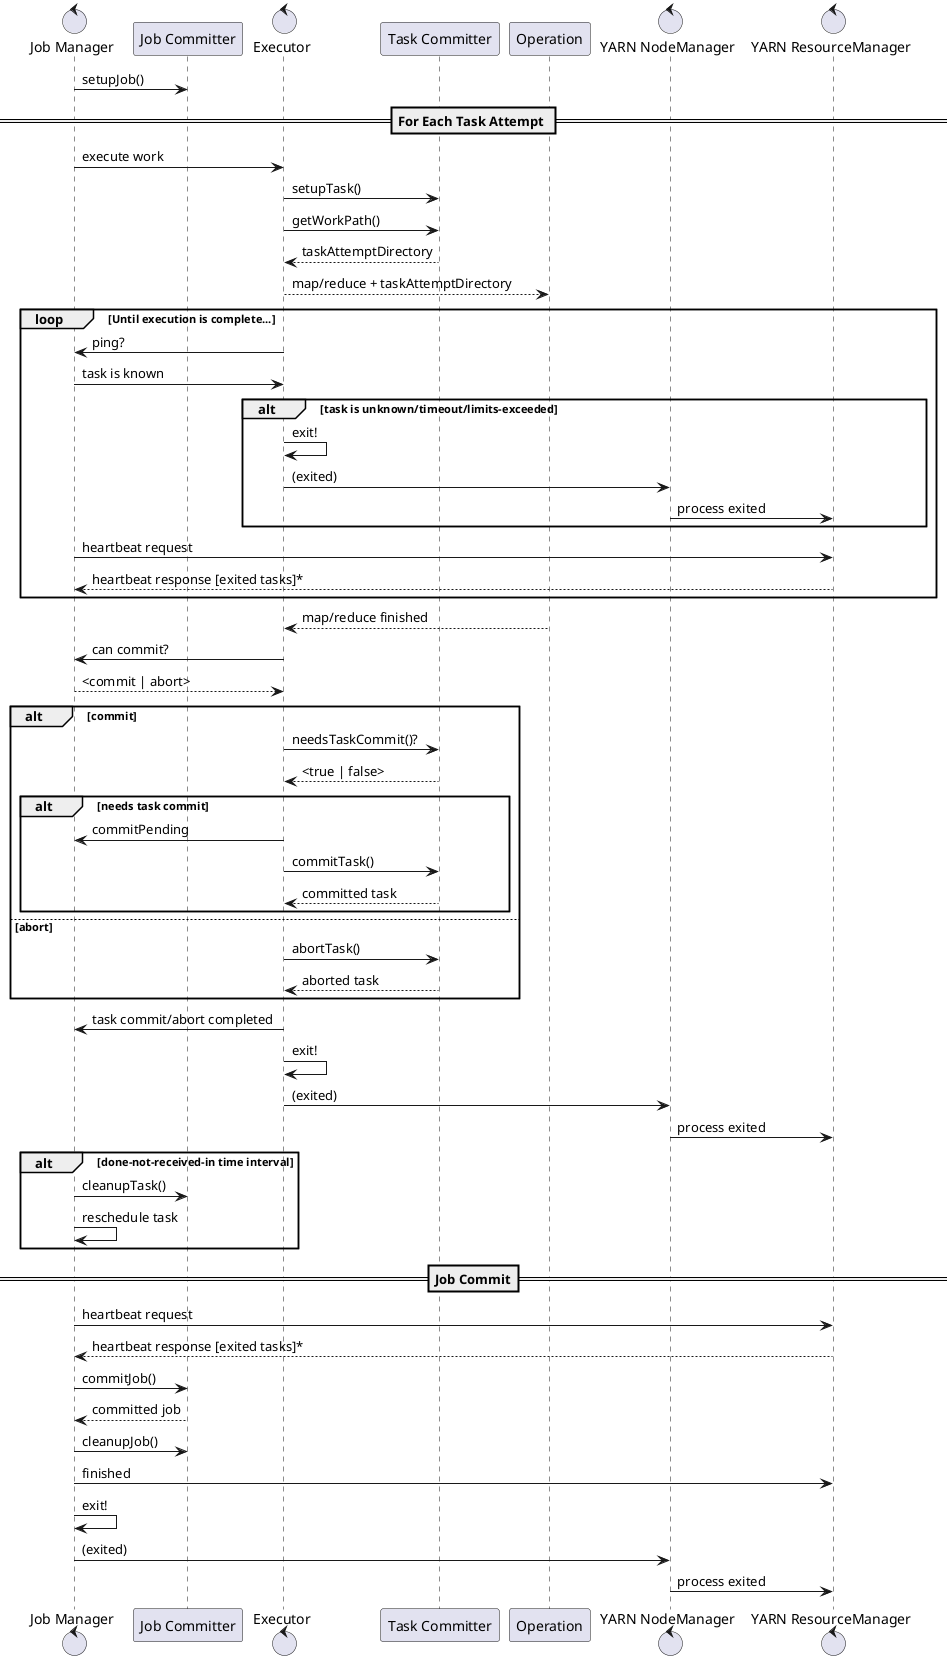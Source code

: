 @startuml

'define icons
control "Job Manager"
participant "Job Committer"
control Executor
participant "Task Committer"
participant Operation
control "YARN NodeManager"
control "YARN ResourceManager"

' protocol
'== Initialization ==

"Job Manager" -> "Job Committer": setupJob()

== For Each Task Attempt ==
"Job Manager" -> Executor: execute work
Executor -> "Task Committer": setupTask()
Executor -> "Task Committer": getWorkPath()
Executor <-- "Task Committer": taskAttemptDirectory
Executor --> Operation: map/reduce + taskAttemptDirectory

loop Until execution is complete...
  Executor -> "Job Manager" : ping?
  "Job Manager" -> Executor : task is known
  alt task is unknown/timeout/limits-exceeded
    Executor -> Executor: exit!
    Executor -> "YARN NodeManager": (exited)
    "YARN NodeManager" -> "YARN ResourceManager": process exited
  end
    "Job Manager" -> "YARN ResourceManager": heartbeat request
    "Job Manager" <-- "YARN ResourceManager": heartbeat response [exited tasks]*
end
Executor <-- Operation: map/reduce finished

'TODO: MR failure

Executor -> "Job Manager": can commit?
Executor <-- "Job Manager":  <commit | abort>

alt commit
  Executor -> "Task Committer": needsTaskCommit()?
  Executor <-- "Task Committer": <true | false>
    alt needs task commit
    Executor -> "Job Manager": commitPending
    Executor -> "Task Committer": commitTask()
    Executor <-- "Task Committer": committed task
    end

else abort
  Executor -> "Task Committer": abortTask()
  Executor <-- "Task Committer": aborted task
end
Executor -> "Job Manager" : task commit/abort completed
Executor -> Executor: exit!
Executor -> "YARN NodeManager": (exited)
"YARN NodeManager" -> "YARN ResourceManager": process exited

alt done-not-received-in time interval
  "Job Manager" -> "Job Committer": cleanupTask()
  "Job Manager" -> "Job Manager": reschedule task
end


== Job Commit==

"Job Manager" -> "YARN ResourceManager": heartbeat request
"Job Manager" <-- "YARN ResourceManager": heartbeat response [exited tasks]*

"Job Manager" -> "Job Committer": commitJob()
"Job Manager" <-- "Job Committer": committed job
"Job Manager" -> "Job Committer": cleanupJob()
"Job Manager" -> "YARN ResourceManager": finished
"Job Manager" -> "Job Manager": exit!
"Job Manager" -> "YARN NodeManager": (exited)
"YARN NodeManager" -> "YARN ResourceManager": process exited


@enduml
